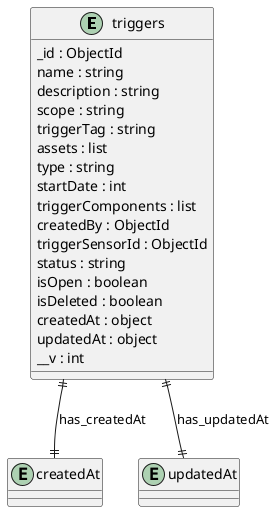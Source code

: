 @startuml triggers_Diagram

entity "triggers" as triggers {
  _id : ObjectId
  name : string
  description : string
  scope : string
  triggerTag : string
  assets : list
  type : string
  startDate : int
  triggerComponents : list
  createdBy : ObjectId
  triggerSensorId : ObjectId
  status : string
  isOpen : boolean
  isDeleted : boolean
  createdAt : object
  updatedAt : object
  __v : int
}

entity "createdAt" as createdAt {
}

entity "updatedAt" as updatedAt {
}

' // Relationships
triggers ||--|| createdAt : has_createdAt
triggers ||--|| updatedAt : has_updatedAt
@enduml